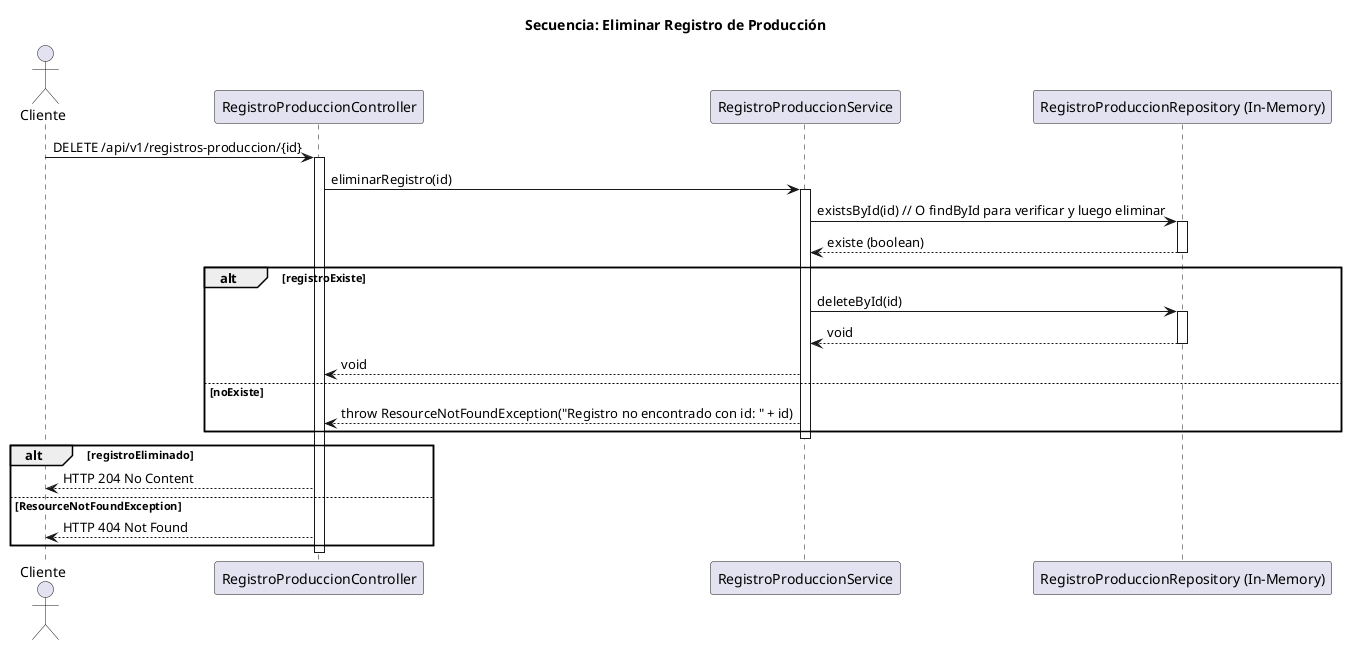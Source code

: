 @startuml sequence_registro_produccion_eliminar
title Secuencia: Eliminar Registro de Producción

actor Cliente as User
participant "RegistroProduccionController" as Ctrl
participant "RegistroProduccionService" as Srv
participant "RegistroProduccionRepository (In-Memory)" as Repo

User -> Ctrl : DELETE /api/v1/registros-produccion/{id}
activate Ctrl
Ctrl -> Srv : eliminarRegistro(id)
activate Srv
Srv -> Repo : existsById(id) // O findById para verificar y luego eliminar
activate Repo
Repo --> Srv : existe (boolean)
deactivate Repo

alt registroExiste
  Srv -> Repo : deleteById(id)
  activate Repo
  Repo --> Srv : void
  deactivate Repo
  Srv --> Ctrl : void
else noExiste
  Srv --> Ctrl : throw ResourceNotFoundException("Registro no encontrado con id: " + id)
end

deactivate Srv

alt registroEliminado
  Ctrl --> User : HTTP 204 No Content
else ResourceNotFoundException
  Ctrl --> User : HTTP 404 Not Found
end
deactivate Ctrl

@enduml
